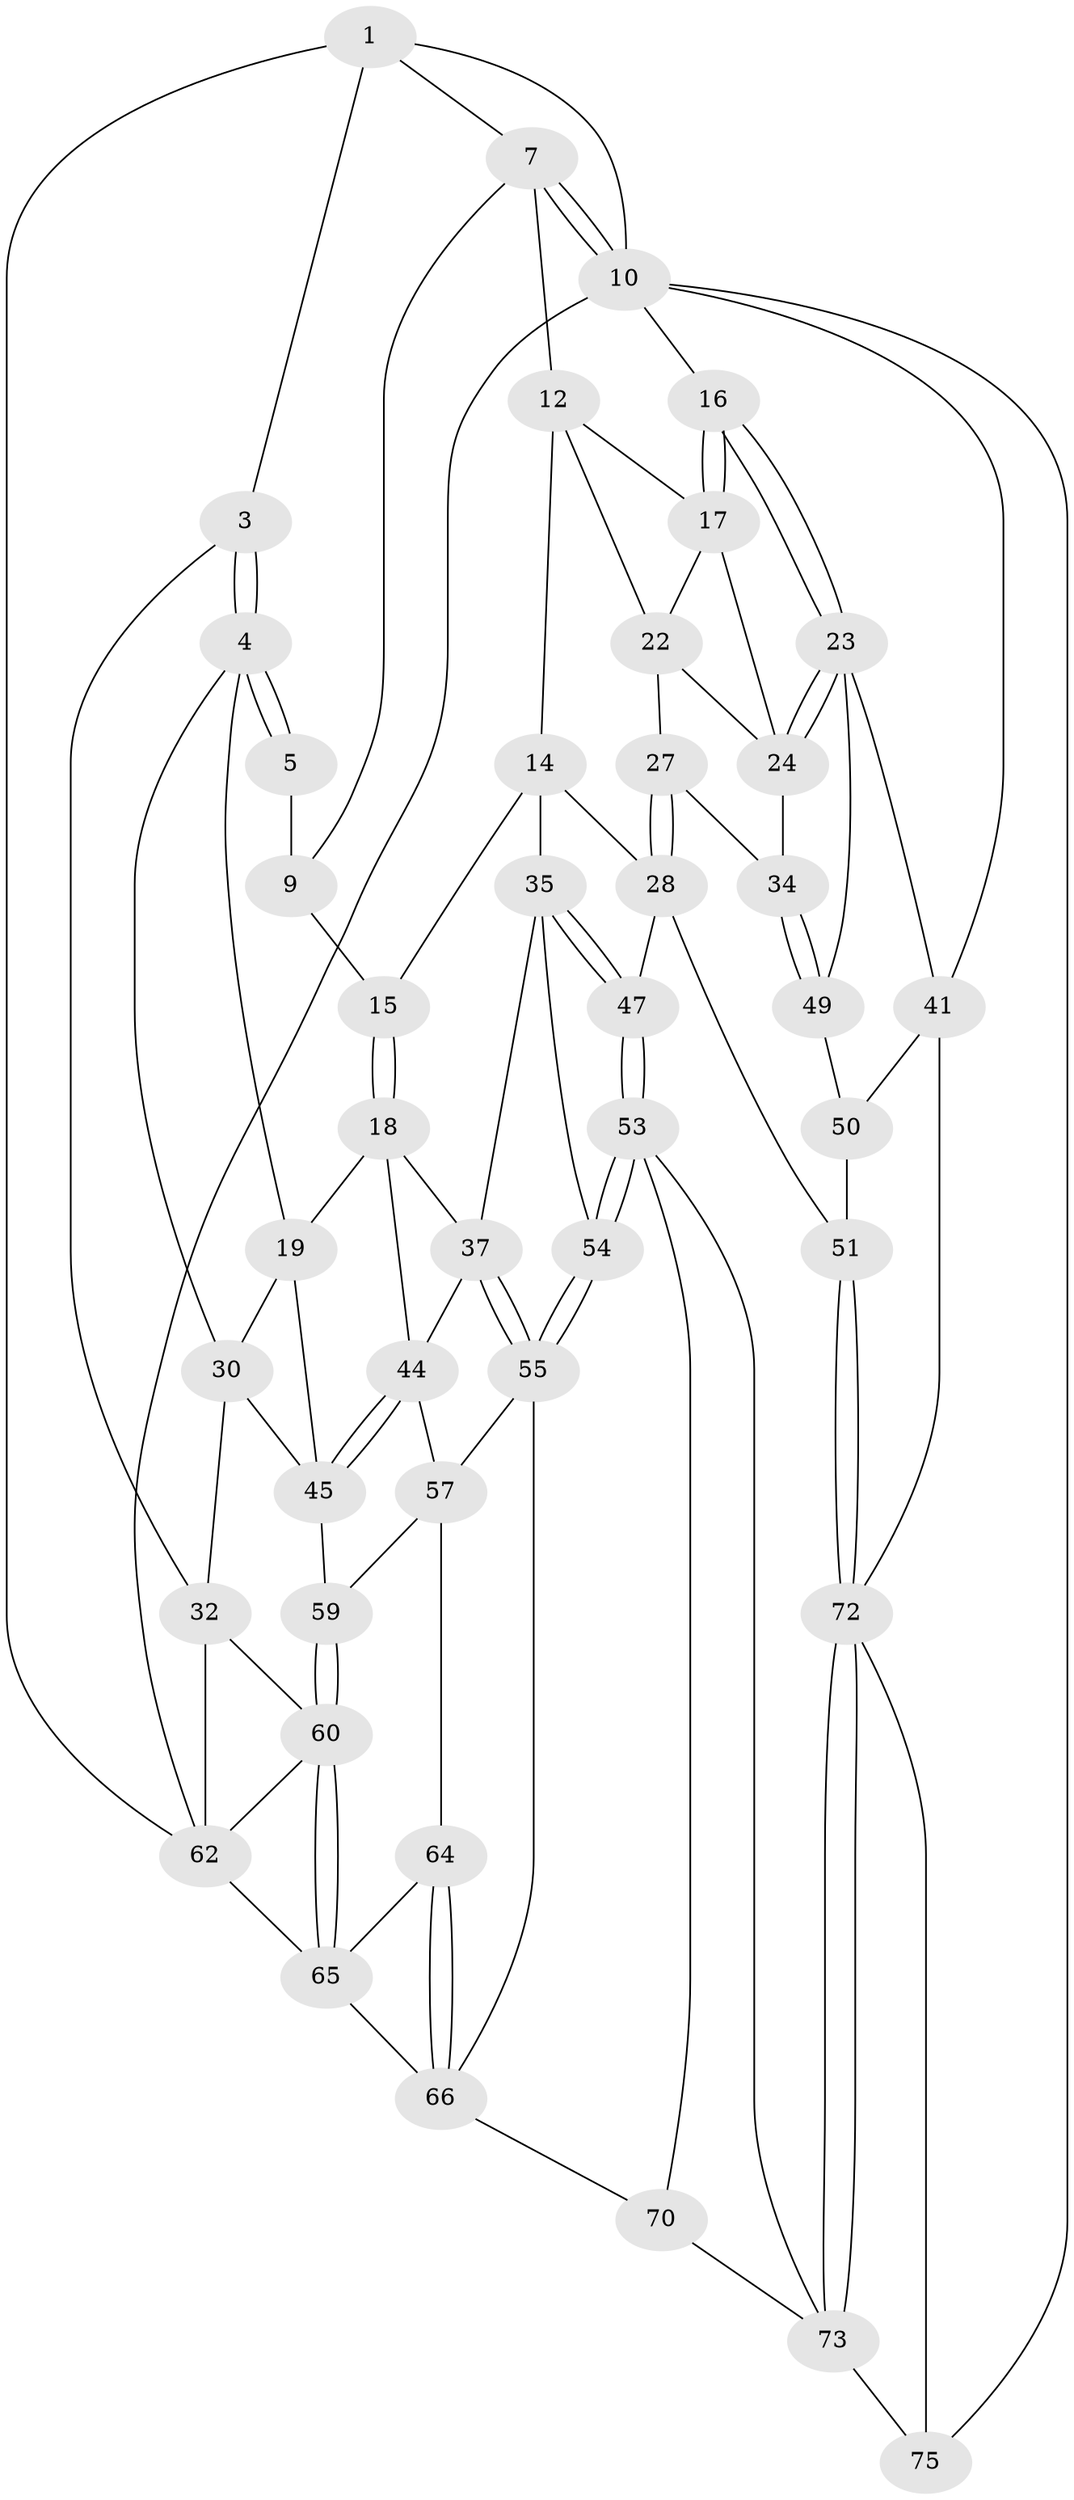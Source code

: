 // Generated by graph-tools (version 1.1) at 2025/24/03/03/25 07:24:37]
// undirected, 45 vertices, 103 edges
graph export_dot {
graph [start="1"]
  node [color=gray90,style=filled];
  1 [pos="+0.4614191039233186+0",super="+2"];
  3 [pos="+0+0"];
  4 [pos="+0.09105176897863901+0.2000816513292794",super="+20"];
  5 [pos="+0.34937401141890817+0.09318417000630559",super="+6"];
  7 [pos="+0.8331601782588363+0",super="+8"];
  9 [pos="+0.5260170097605464+0.0795163761722291",super="+11"];
  10 [pos="+1+0",super="+40"];
  12 [pos="+0.6611471280676817+0.22308884270532495",super="+13"];
  14 [pos="+0.5518319988893393+0.36406750471610144",super="+29"];
  15 [pos="+0.4419123888981385+0.39098038868515583"];
  16 [pos="+1+0"];
  17 [pos="+0.8999227329320066+0.1820218660618814",super="+21"];
  18 [pos="+0.43095682888163966+0.3986426344110641",super="+39"];
  19 [pos="+0.4301248426906541+0.39873890717082766",super="+43"];
  22 [pos="+0.7558409767758045+0.4324126753003214",super="+26"];
  23 [pos="+1+0.41243586099593377",super="+42"];
  24 [pos="+1+0.45993874761471953",super="+25"];
  27 [pos="+0.8010671484251745+0.5739392282069241"];
  28 [pos="+0.7736793543339588+0.5926161648958751",super="+46"];
  30 [pos="+0.11209630971411227+0.5787533294092572",super="+31"];
  32 [pos="+0.05285487579557405+0.6338715216770826",super="+33"];
  34 [pos="+0.8588003179109365+0.5975945795205699"];
  35 [pos="+0.6794820236900415+0.6175042056541803",super="+36"];
  37 [pos="+0.5626537993996016+0.632478412063577",super="+38"];
  41 [pos="+1+0.8457883779262367",super="+68"];
  44 [pos="+0.37200816973867384+0.6955847360180586",super="+52"];
  45 [pos="+0.3324855315854176+0.6960676186854474",super="+48"];
  47 [pos="+0.6852844859141348+0.8427633730076411"];
  49 [pos="+0.9720790759019434+0.7379146444532634"];
  50 [pos="+0.8685914312272556+0.8149075926920711"];
  51 [pos="+0.7938706203665649+0.8393850816201959"];
  53 [pos="+0.6737149113281458+0.8478623232311298",super="+69"];
  54 [pos="+0.6552743731064546+0.8413002253979813"];
  55 [pos="+0.5283569460913948+0.8381138312021371",super="+56"];
  57 [pos="+0.4827005482767797+0.7999565389313099",super="+58"];
  59 [pos="+0.3152637793639955+0.7266085602584738"];
  60 [pos="+0.15108220466061378+0.7922531831448006",super="+61"];
  62 [pos="+0+1",super="+63"];
  64 [pos="+0.334097034932297+0.8852188198560141"];
  65 [pos="+0.21827289511609974+0.9297739371781085",super="+67"];
  66 [pos="+0.448302657792639+0.9654965692588223",super="+71"];
  70 [pos="+0.5167586443434626+1"];
  72 [pos="+0.8288664670487714+0.9736634396015058",super="+74"];
  73 [pos="+0.8100865319210626+1",super="+76"];
  75 [pos="+1+1"];
  1 -- 7;
  1 -- 10;
  1 -- 3;
  1 -- 62;
  3 -- 4;
  3 -- 4;
  3 -- 32;
  4 -- 5;
  4 -- 5;
  4 -- 19;
  4 -- 30;
  5 -- 9 [weight=2];
  7 -- 10;
  7 -- 10;
  7 -- 9;
  7 -- 12;
  9 -- 15;
  10 -- 16;
  10 -- 41;
  10 -- 75;
  10 -- 62;
  12 -- 17;
  12 -- 14;
  12 -- 22;
  14 -- 15;
  14 -- 35;
  14 -- 28;
  15 -- 18;
  15 -- 18;
  16 -- 17;
  16 -- 17;
  16 -- 23;
  16 -- 23;
  17 -- 22;
  17 -- 24;
  18 -- 19;
  18 -- 44;
  18 -- 37;
  19 -- 45;
  19 -- 30;
  22 -- 24;
  22 -- 27;
  23 -- 24;
  23 -- 24;
  23 -- 41;
  23 -- 49;
  24 -- 34;
  27 -- 28;
  27 -- 28;
  27 -- 34;
  28 -- 51;
  28 -- 47;
  30 -- 32;
  30 -- 45;
  32 -- 60;
  32 -- 62;
  34 -- 49;
  34 -- 49;
  35 -- 47;
  35 -- 47;
  35 -- 37;
  35 -- 54;
  37 -- 55;
  37 -- 55;
  37 -- 44;
  41 -- 72;
  41 -- 50;
  44 -- 45;
  44 -- 45;
  44 -- 57;
  45 -- 59;
  47 -- 53;
  47 -- 53;
  49 -- 50;
  50 -- 51;
  51 -- 72;
  51 -- 72;
  53 -- 54;
  53 -- 54;
  53 -- 73;
  53 -- 70;
  54 -- 55;
  54 -- 55;
  55 -- 57;
  55 -- 66;
  57 -- 64;
  57 -- 59;
  59 -- 60;
  59 -- 60;
  60 -- 65;
  60 -- 65;
  60 -- 62;
  62 -- 65;
  64 -- 65;
  64 -- 66;
  64 -- 66;
  65 -- 66;
  66 -- 70;
  70 -- 73;
  72 -- 73;
  72 -- 73;
  72 -- 75;
  73 -- 75;
}
